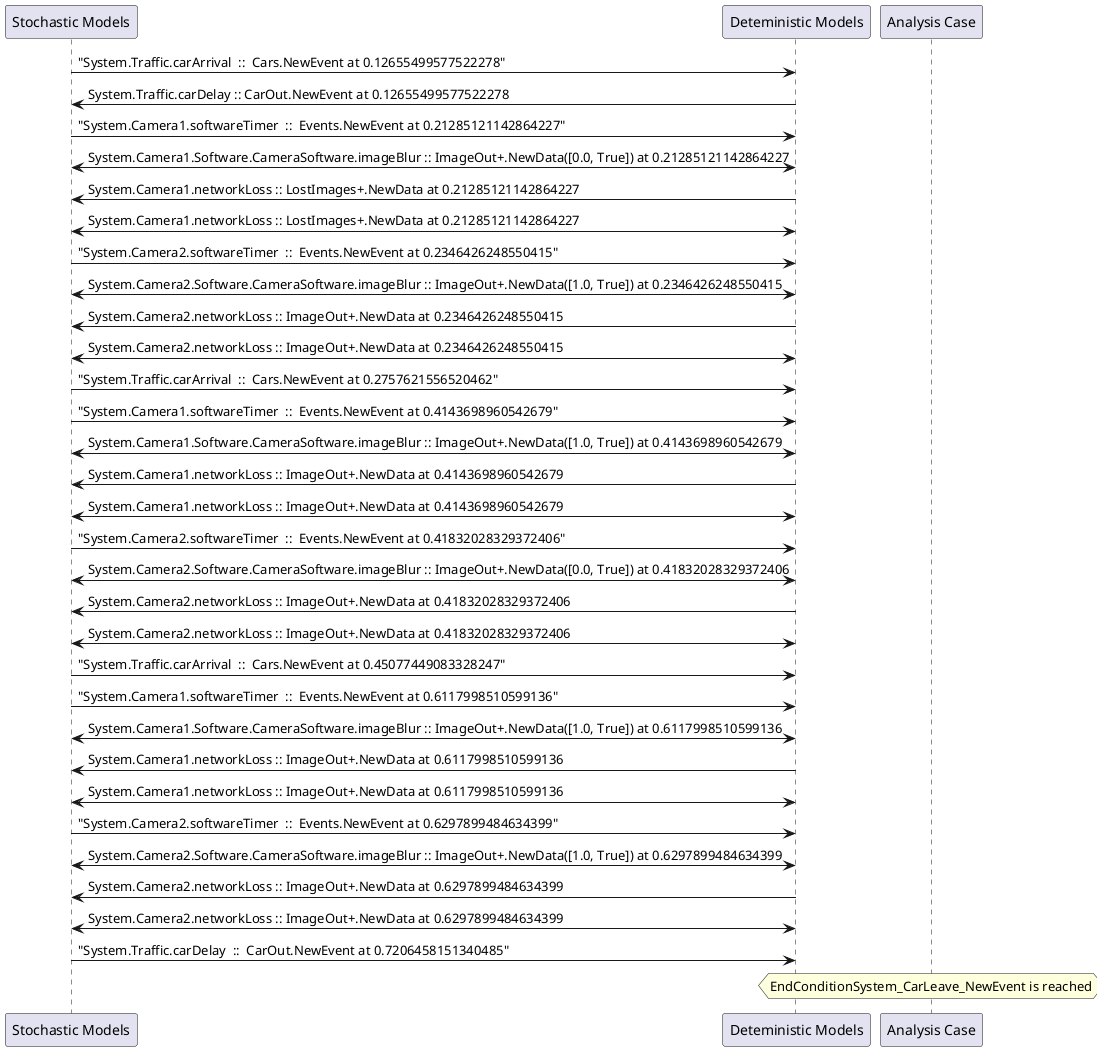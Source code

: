 
	@startuml
	participant "Stochastic Models" as stochmodel
	participant "Deteministic Models" as detmodel
	participant "Analysis Case" as analysis
	{17408_stop} stochmodel -> detmodel : "System.Traffic.carArrival  ::  Cars.NewEvent at 0.12655499577522278"
{17419_start} detmodel -> stochmodel : System.Traffic.carDelay :: CarOut.NewEvent at 0.12655499577522278
{17378_stop} stochmodel -> detmodel : "System.Camera1.softwareTimer  ::  Events.NewEvent at 0.21285121142864227"
detmodel <-> stochmodel : System.Camera1.Software.CameraSoftware.imageBlur :: ImageOut+.NewData([0.0, True]) at 0.21285121142864227
detmodel -> stochmodel : System.Camera1.networkLoss :: LostImages+.NewData at 0.21285121142864227
detmodel <-> stochmodel : System.Camera1.networkLoss :: LostImages+.NewData at 0.21285121142864227
{17393_stop} stochmodel -> detmodel : "System.Camera2.softwareTimer  ::  Events.NewEvent at 0.2346426248550415"
detmodel <-> stochmodel : System.Camera2.Software.CameraSoftware.imageBlur :: ImageOut+.NewData([1.0, True]) at 0.2346426248550415
detmodel -> stochmodel : System.Camera2.networkLoss :: ImageOut+.NewData at 0.2346426248550415
detmodel <-> stochmodel : System.Camera2.networkLoss :: ImageOut+.NewData at 0.2346426248550415
{17409_stop} stochmodel -> detmodel : "System.Traffic.carArrival  ::  Cars.NewEvent at 0.2757621556520462"
{17379_stop} stochmodel -> detmodel : "System.Camera1.softwareTimer  ::  Events.NewEvent at 0.4143698960542679"
detmodel <-> stochmodel : System.Camera1.Software.CameraSoftware.imageBlur :: ImageOut+.NewData([1.0, True]) at 0.4143698960542679
detmodel -> stochmodel : System.Camera1.networkLoss :: ImageOut+.NewData at 0.4143698960542679
detmodel <-> stochmodel : System.Camera1.networkLoss :: ImageOut+.NewData at 0.4143698960542679
{17394_stop} stochmodel -> detmodel : "System.Camera2.softwareTimer  ::  Events.NewEvent at 0.41832028329372406"
detmodel <-> stochmodel : System.Camera2.Software.CameraSoftware.imageBlur :: ImageOut+.NewData([0.0, True]) at 0.41832028329372406
detmodel -> stochmodel : System.Camera2.networkLoss :: ImageOut+.NewData at 0.41832028329372406
detmodel <-> stochmodel : System.Camera2.networkLoss :: ImageOut+.NewData at 0.41832028329372406
{17410_stop} stochmodel -> detmodel : "System.Traffic.carArrival  ::  Cars.NewEvent at 0.45077449083328247"
{17380_stop} stochmodel -> detmodel : "System.Camera1.softwareTimer  ::  Events.NewEvent at 0.6117998510599136"
detmodel <-> stochmodel : System.Camera1.Software.CameraSoftware.imageBlur :: ImageOut+.NewData([1.0, True]) at 0.6117998510599136
detmodel -> stochmodel : System.Camera1.networkLoss :: ImageOut+.NewData at 0.6117998510599136
detmodel <-> stochmodel : System.Camera1.networkLoss :: ImageOut+.NewData at 0.6117998510599136
{17395_stop} stochmodel -> detmodel : "System.Camera2.softwareTimer  ::  Events.NewEvent at 0.6297899484634399"
detmodel <-> stochmodel : System.Camera2.Software.CameraSoftware.imageBlur :: ImageOut+.NewData([1.0, True]) at 0.6297899484634399
detmodel -> stochmodel : System.Camera2.networkLoss :: ImageOut+.NewData at 0.6297899484634399
detmodel <-> stochmodel : System.Camera2.networkLoss :: ImageOut+.NewData at 0.6297899484634399
{17419_stop} stochmodel -> detmodel : "System.Traffic.carDelay  ::  CarOut.NewEvent at 0.7206458151340485"
{17419_start} <-> {17419_stop} : delay
hnote over analysis 
EndConditionSystem_CarLeave_NewEvent is reached
endnote
@enduml